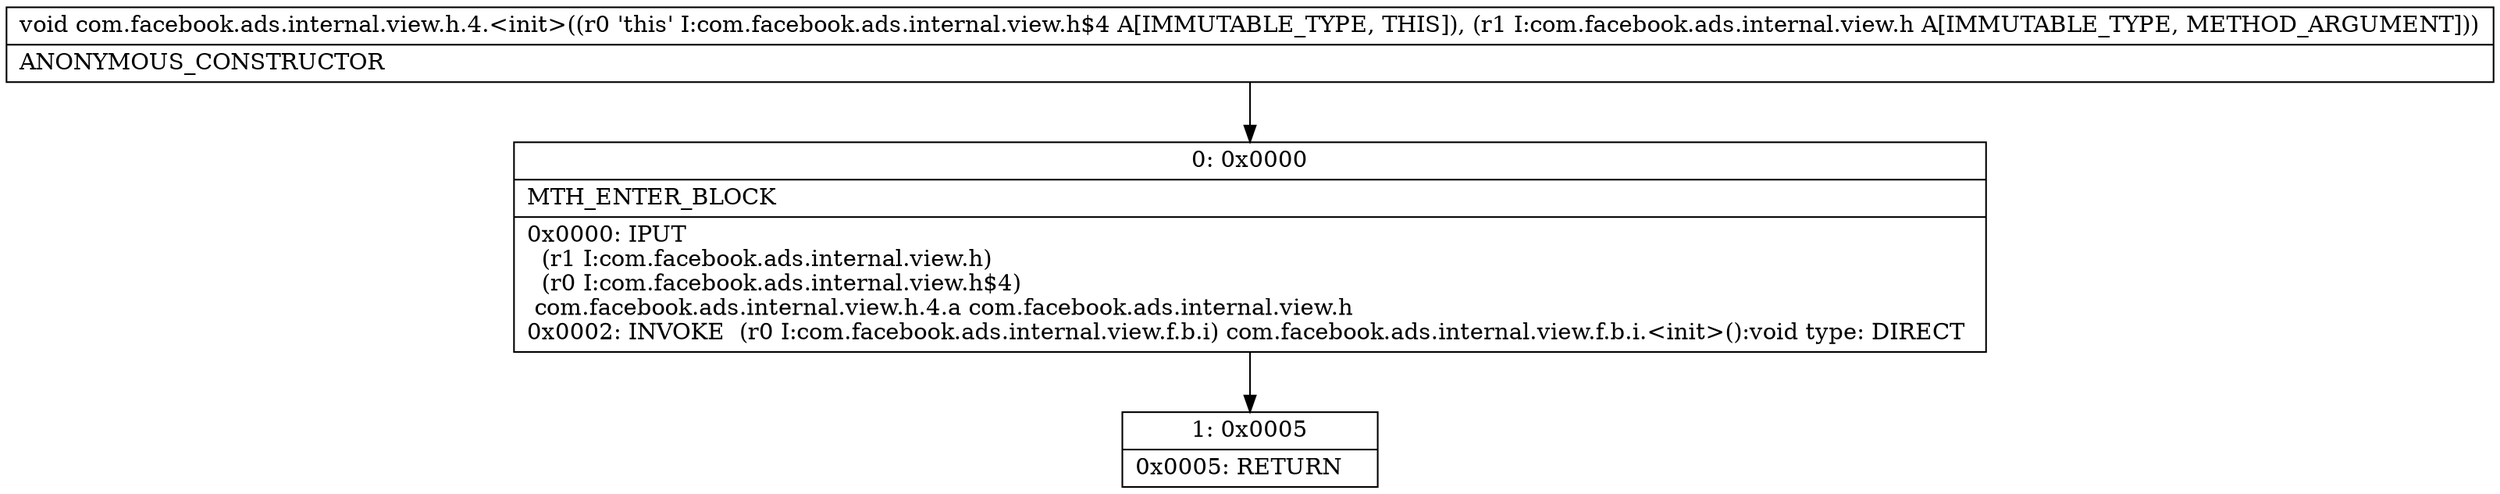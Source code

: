 digraph "CFG forcom.facebook.ads.internal.view.h.4.\<init\>(Lcom\/facebook\/ads\/internal\/view\/h;)V" {
Node_0 [shape=record,label="{0\:\ 0x0000|MTH_ENTER_BLOCK\l|0x0000: IPUT  \l  (r1 I:com.facebook.ads.internal.view.h)\l  (r0 I:com.facebook.ads.internal.view.h$4)\l com.facebook.ads.internal.view.h.4.a com.facebook.ads.internal.view.h \l0x0002: INVOKE  (r0 I:com.facebook.ads.internal.view.f.b.i) com.facebook.ads.internal.view.f.b.i.\<init\>():void type: DIRECT \l}"];
Node_1 [shape=record,label="{1\:\ 0x0005|0x0005: RETURN   \l}"];
MethodNode[shape=record,label="{void com.facebook.ads.internal.view.h.4.\<init\>((r0 'this' I:com.facebook.ads.internal.view.h$4 A[IMMUTABLE_TYPE, THIS]), (r1 I:com.facebook.ads.internal.view.h A[IMMUTABLE_TYPE, METHOD_ARGUMENT]))  | ANONYMOUS_CONSTRUCTOR\l}"];
MethodNode -> Node_0;
Node_0 -> Node_1;
}

